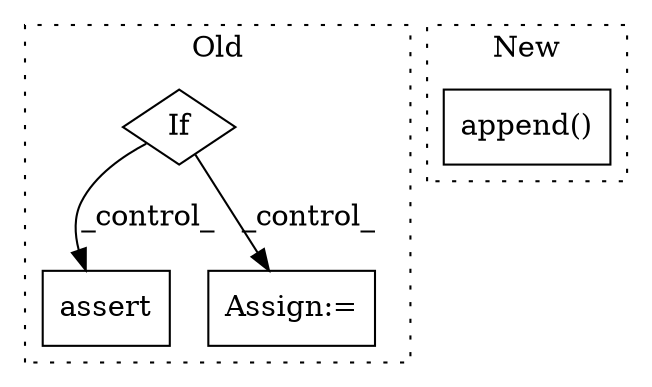 digraph G {
subgraph cluster0 {
1 [label="assert" a="65" s="6172" l="7" shape="box"];
3 [label="If" a="96" s="5964,5985" l="3,66" shape="diamond"];
4 [label="Assign:=" a="68" s="6241" l="3" shape="box"];
label = "Old";
style="dotted";
}
subgraph cluster1 {
2 [label="append()" a="75" s="8428,8453" l="19,1" shape="box"];
label = "New";
style="dotted";
}
3 -> 1 [label="_control_"];
3 -> 4 [label="_control_"];
}